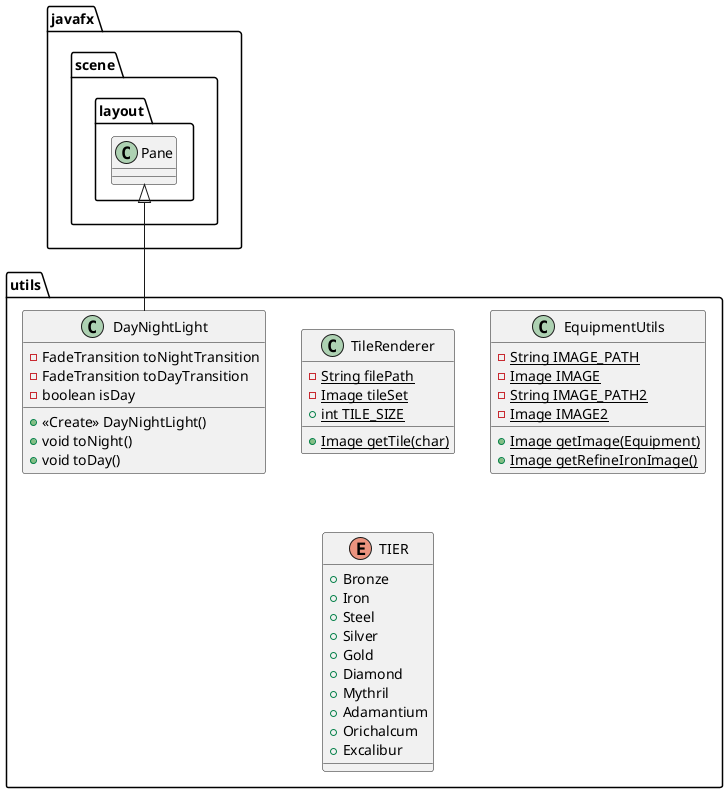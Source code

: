 @startuml
class utils.TileRenderer {
- {static} String filePath
- {static} Image tileSet
+ {static} int TILE_SIZE
+ {static} Image getTile(char)
}


class utils.DayNightLight {
- FadeTransition toNightTransition
- FadeTransition toDayTransition
- boolean isDay
+ <<Create>> DayNightLight()
+ void toNight()
+ void toDay()
}


class utils.EquipmentUtils {
- {static} String IMAGE_PATH
- {static} Image IMAGE
- {static} String IMAGE_PATH2
- {static} Image IMAGE2
+ {static} Image getImage(Equipment)
+ {static} Image getRefineIronImage()
}


enum utils.TIER {
+  Bronze
+  Iron
+  Steel
+  Silver
+  Gold
+  Diamond
+  Mythril
+  Adamantium
+  Orichalcum
+  Excalibur
}



javafx.scene.layout.Pane <|-- utils.DayNightLight
@enduml